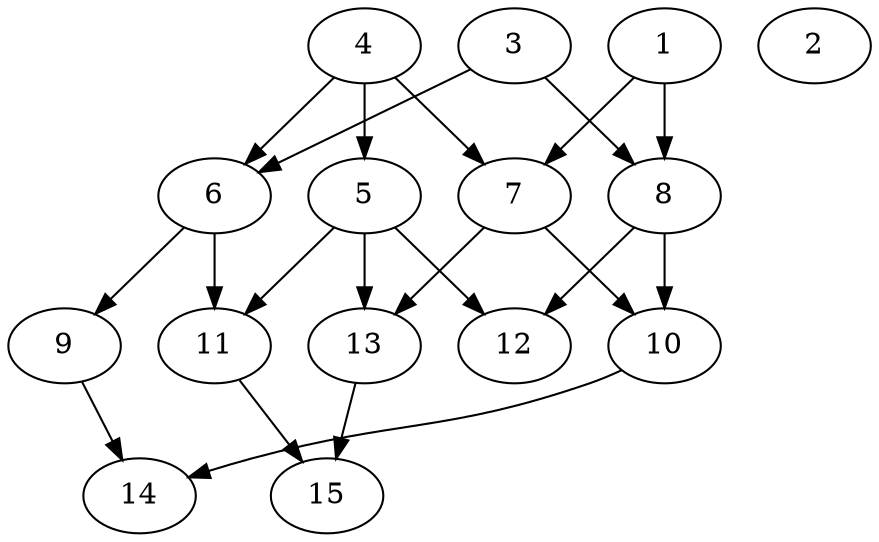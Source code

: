 // DAG automatically generated by daggen at Thu Oct  3 13:59:27 2019
// ./daggen --dot -n 15 --ccr 0.3 --fat 0.7 --regular 0.5 --density 0.5 --mindata 5242880 --maxdata 52428800 
digraph G {
  1 [size="146220373", alpha="0.19", expect_size="43866112"] 
  1 -> 7 [size ="43866112"]
  1 -> 8 [size ="43866112"]
  2 [size="19268267", alpha="0.16", expect_size="5780480"] 
  3 [size="62733653", alpha="0.11", expect_size="18820096"] 
  3 -> 6 [size ="18820096"]
  3 -> 8 [size ="18820096"]
  4 [size="48462507", alpha="0.15", expect_size="14538752"] 
  4 -> 5 [size ="14538752"]
  4 -> 6 [size ="14538752"]
  4 -> 7 [size ="14538752"]
  5 [size="151794347", alpha="0.12", expect_size="45538304"] 
  5 -> 11 [size ="45538304"]
  5 -> 12 [size ="45538304"]
  5 -> 13 [size ="45538304"]
  6 [size="119582720", alpha="0.19", expect_size="35874816"] 
  6 -> 9 [size ="35874816"]
  6 -> 11 [size ="35874816"]
  7 [size="44980907", alpha="0.19", expect_size="13494272"] 
  7 -> 10 [size ="13494272"]
  7 -> 13 [size ="13494272"]
  8 [size="24180053", alpha="0.19", expect_size="7254016"] 
  8 -> 10 [size ="7254016"]
  8 -> 12 [size ="7254016"]
  9 [size="114114560", alpha="0.18", expect_size="34234368"] 
  9 -> 14 [size ="34234368"]
  10 [size="148572160", alpha="0.05", expect_size="44571648"] 
  10 -> 14 [size ="44571648"]
  11 [size="64501760", alpha="0.04", expect_size="19350528"] 
  11 -> 15 [size ="19350528"]
  12 [size="55159467", alpha="0.19", expect_size="16547840"] 
  13 [size="21244587", alpha="0.16", expect_size="6373376"] 
  13 -> 15 [size ="6373376"]
  14 [size="110185813", alpha="0.19", expect_size="33055744"] 
  15 [size="72000853", alpha="0.15", expect_size="21600256"] 
}
